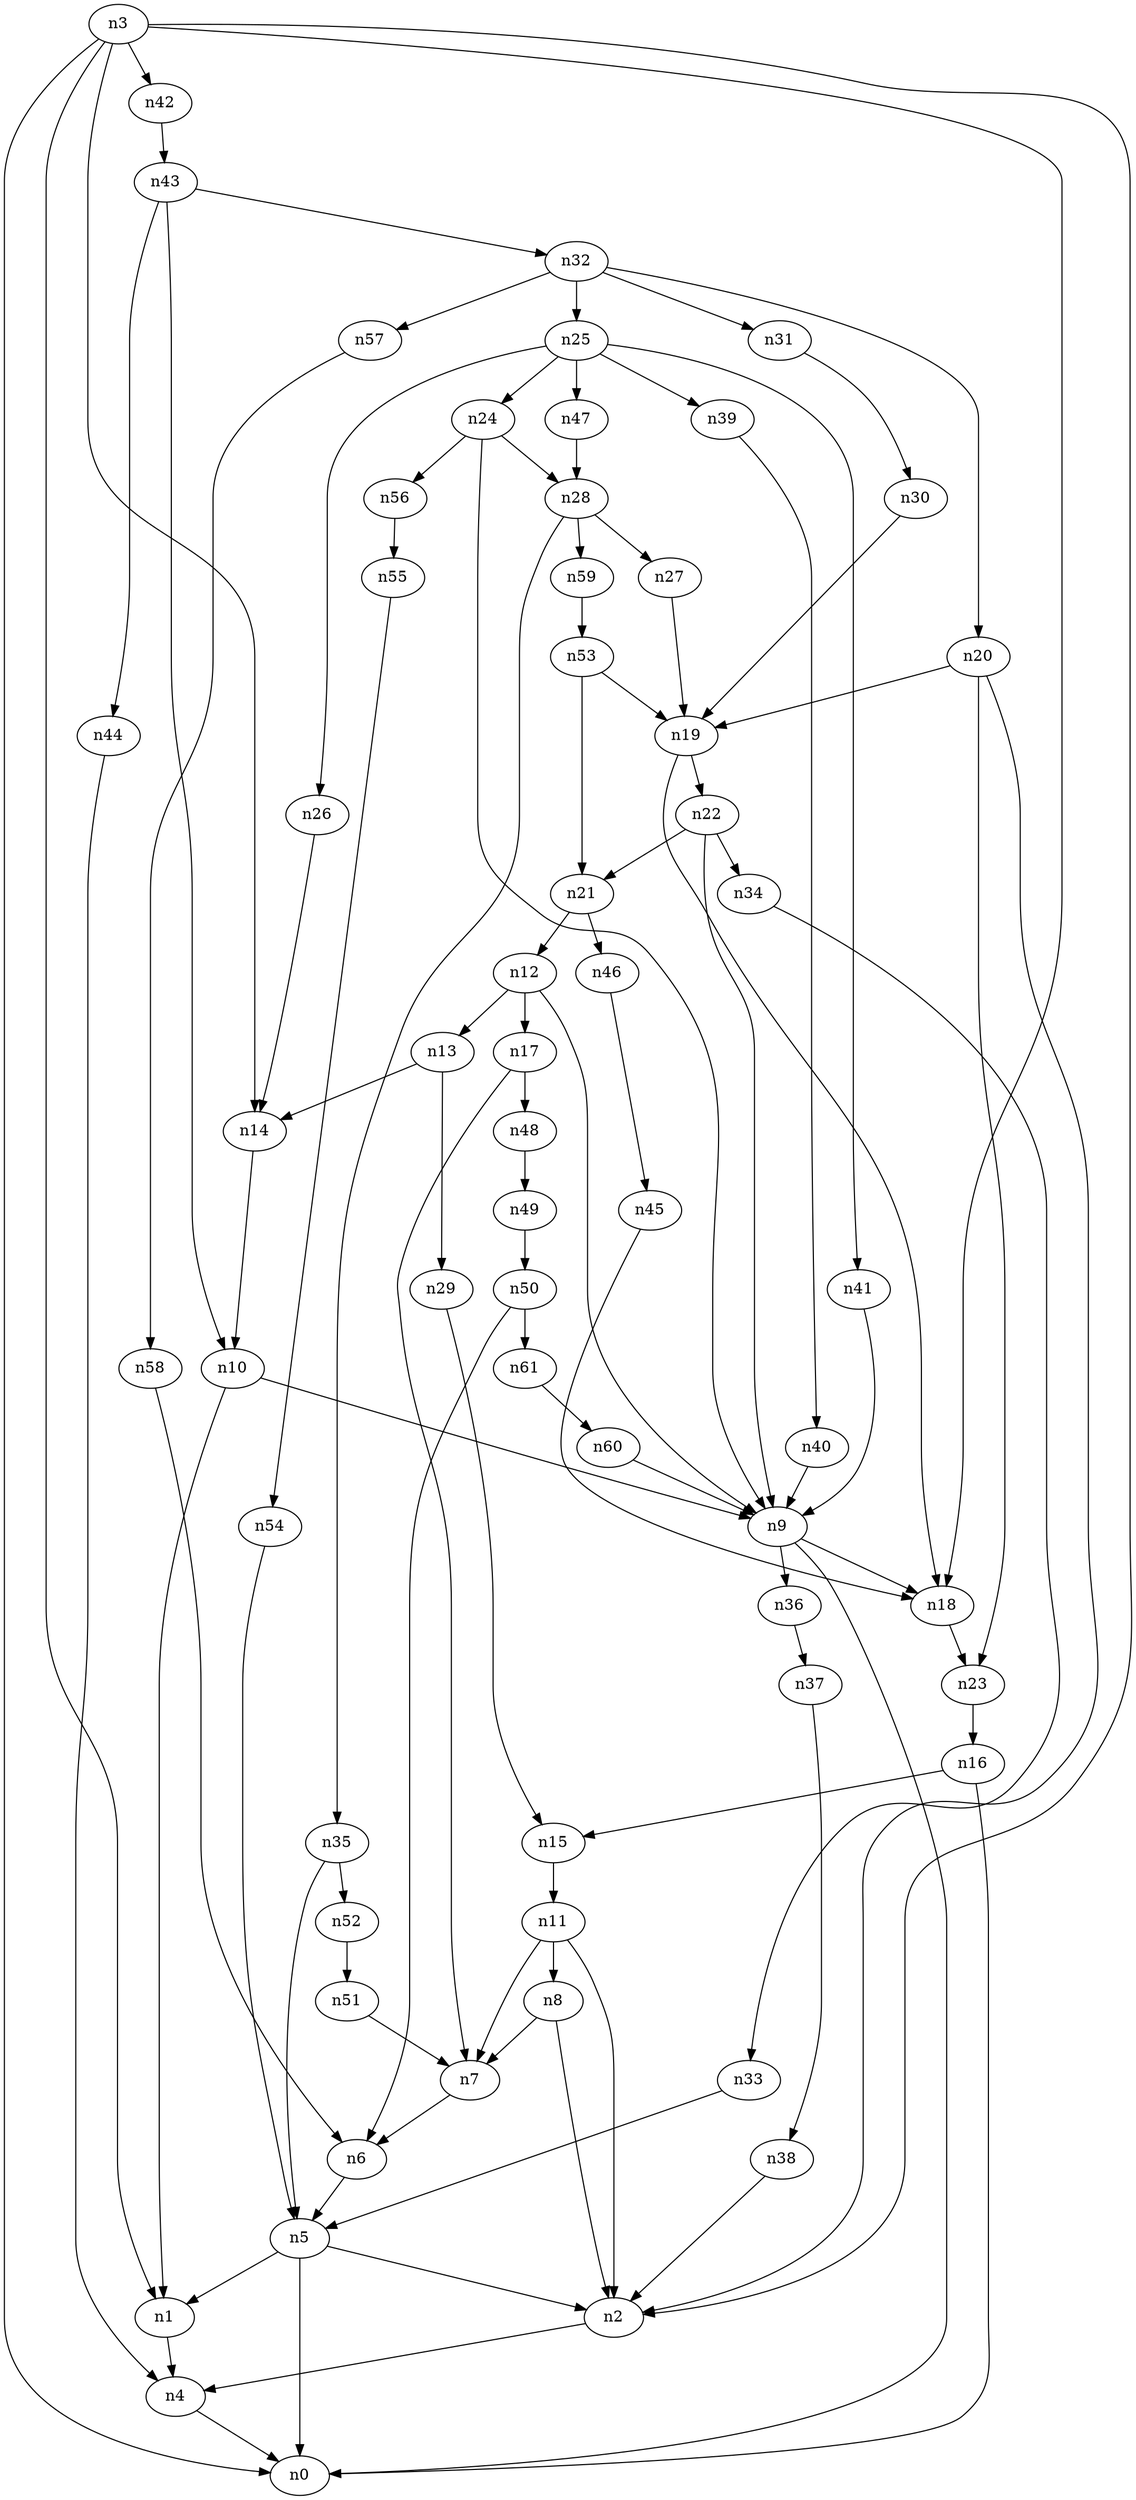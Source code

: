 digraph G {
	n1 -> n4	 [_graphml_id=e4];
	n2 -> n4	 [_graphml_id=e7];
	n3 -> n0	 [_graphml_id=e0];
	n3 -> n1	 [_graphml_id=e3];
	n3 -> n2	 [_graphml_id=e6];
	n3 -> n14	 [_graphml_id=e28];
	n3 -> n18	 [_graphml_id=e38];
	n3 -> n42	 [_graphml_id=e69];
	n4 -> n0	 [_graphml_id=e1];
	n5 -> n0	 [_graphml_id=e2];
	n5 -> n1	 [_graphml_id=e5];
	n5 -> n2	 [_graphml_id=e8];
	n6 -> n5	 [_graphml_id=e9];
	n7 -> n6	 [_graphml_id=e10];
	n8 -> n2	 [_graphml_id=e12];
	n8 -> n7	 [_graphml_id=e11];
	n9 -> n0	 [_graphml_id=e13];
	n9 -> n18	 [_graphml_id=e29];
	n9 -> n36	 [_graphml_id=e59];
	n10 -> n1	 [_graphml_id=e15];
	n10 -> n9	 [_graphml_id=e14];
	n11 -> n2	 [_graphml_id=e18];
	n11 -> n7	 [_graphml_id=e16];
	n11 -> n8	 [_graphml_id=e17];
	n12 -> n9	 [_graphml_id=e19];
	n12 -> n13	 [_graphml_id=e20];
	n12 -> n17	 [_graphml_id=e27];
	n13 -> n14	 [_graphml_id=e21];
	n13 -> n29	 [_graphml_id=e47];
	n14 -> n10	 [_graphml_id=e22];
	n15 -> n11	 [_graphml_id=e23];
	n16 -> n0	 [_graphml_id=e25];
	n16 -> n15	 [_graphml_id=e24];
	n17 -> n7	 [_graphml_id=e26];
	n17 -> n48	 [_graphml_id=e79];
	n18 -> n23	 [_graphml_id=e37];
	n19 -> n18	 [_graphml_id=e30];
	n19 -> n22	 [_graphml_id=e58];
	n20 -> n2	 [_graphml_id=e32];
	n20 -> n19	 [_graphml_id=e31];
	n20 -> n23	 [_graphml_id=e48];
	n21 -> n12	 [_graphml_id=e33];
	n21 -> n46	 [_graphml_id=e75];
	n22 -> n9	 [_graphml_id=e35];
	n22 -> n21	 [_graphml_id=e34];
	n22 -> n34	 [_graphml_id=e55];
	n23 -> n16	 [_graphml_id=e36];
	n24 -> n9	 [_graphml_id=e39];
	n24 -> n28	 [_graphml_id=e45];
	n24 -> n56	 [_graphml_id=e92];
	n25 -> n24	 [_graphml_id=e40];
	n25 -> n26	 [_graphml_id=e41];
	n25 -> n39	 [_graphml_id=e63];
	n25 -> n41	 [_graphml_id=e67];
	n25 -> n47	 [_graphml_id=e76];
	n26 -> n14	 [_graphml_id=e42];
	n27 -> n19	 [_graphml_id=e43];
	n28 -> n27	 [_graphml_id=e44];
	n28 -> n35	 [_graphml_id=e57];
	n28 -> n59	 [_graphml_id=e97];
	n29 -> n15	 [_graphml_id=e46];
	n30 -> n19	 [_graphml_id=e49];
	n31 -> n30	 [_graphml_id=e50];
	n32 -> n20	 [_graphml_id=e52];
	n32 -> n25	 [_graphml_id=e68];
	n32 -> n31	 [_graphml_id=e51];
	n32 -> n57	 [_graphml_id=e93];
	n33 -> n5	 [_graphml_id=e53];
	n34 -> n33	 [_graphml_id=e54];
	n35 -> n5	 [_graphml_id=e56];
	n35 -> n52	 [_graphml_id=e85];
	n36 -> n37	 [_graphml_id=e60];
	n37 -> n38	 [_graphml_id=e61];
	n38 -> n2	 [_graphml_id=e62];
	n39 -> n40	 [_graphml_id=e64];
	n40 -> n9	 [_graphml_id=e65];
	n41 -> n9	 [_graphml_id=e66];
	n42 -> n43	 [_graphml_id=e70];
	n43 -> n10	 [_graphml_id=e78];
	n43 -> n32	 [_graphml_id=e88];
	n43 -> n44	 [_graphml_id=e71];
	n44 -> n4	 [_graphml_id=e72];
	n45 -> n18	 [_graphml_id=e73];
	n46 -> n45	 [_graphml_id=e74];
	n47 -> n28	 [_graphml_id=e77];
	n48 -> n49	 [_graphml_id=e80];
	n49 -> n50	 [_graphml_id=e81];
	n50 -> n6	 [_graphml_id=e82];
	n50 -> n61	 [_graphml_id=e100];
	n51 -> n7	 [_graphml_id=e83];
	n52 -> n51	 [_graphml_id=e84];
	n53 -> n19	 [_graphml_id=e87];
	n53 -> n21	 [_graphml_id=e86];
	n54 -> n5	 [_graphml_id=e89];
	n55 -> n54	 [_graphml_id=e90];
	n56 -> n55	 [_graphml_id=e91];
	n57 -> n58	 [_graphml_id=e94];
	n58 -> n6	 [_graphml_id=e95];
	n59 -> n53	 [_graphml_id=e96];
	n60 -> n9	 [_graphml_id=e98];
	n61 -> n60	 [_graphml_id=e99];
}
